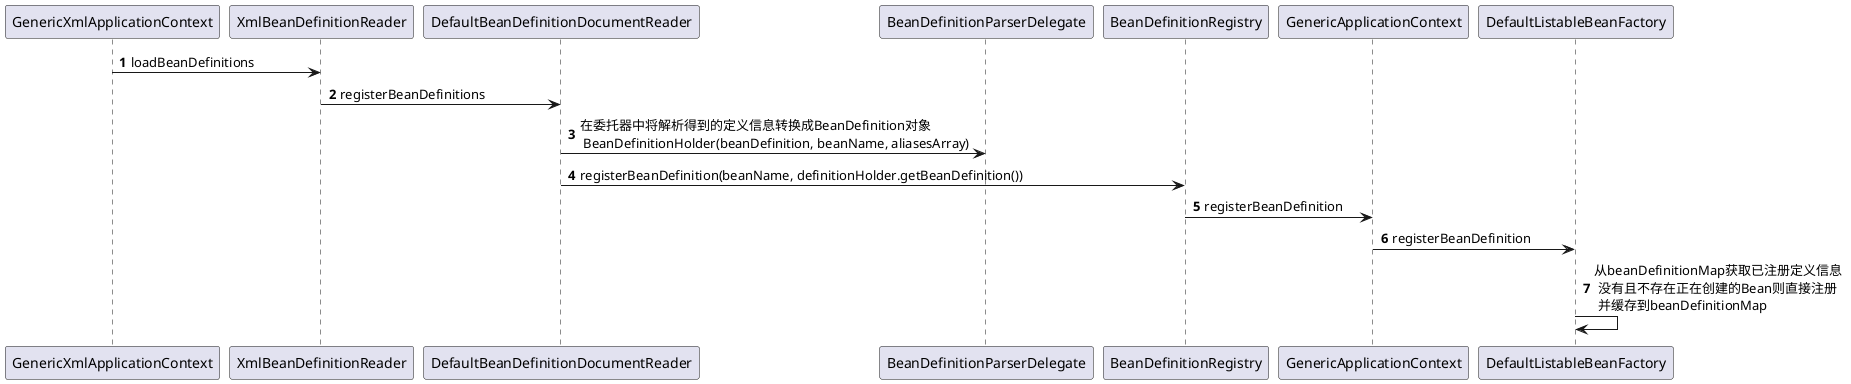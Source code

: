 @startuml
'https://plantuml.com/sequence-diagram

autonumber

GenericXmlApplicationContext -> XmlBeanDefinitionReader: loadBeanDefinitions
XmlBeanDefinitionReader -> DefaultBeanDefinitionDocumentReader: registerBeanDefinitions
DefaultBeanDefinitionDocumentReader -> BeanDefinitionParserDelegate: 在委托器中将解析得到的定义信息转换成BeanDefinition对象 \n BeanDefinitionHolder(beanDefinition, beanName, aliasesArray)
DefaultBeanDefinitionDocumentReader -> BeanDefinitionRegistry: registerBeanDefinition(beanName, definitionHolder.getBeanDefinition())
BeanDefinitionRegistry -> GenericApplicationContext: registerBeanDefinition
GenericApplicationContext -> DefaultListableBeanFactory: registerBeanDefinition
DefaultListableBeanFactory -> DefaultListableBeanFactory: 从beanDefinitionMap获取已注册定义信息 \n 没有且不存在正在创建的Bean则直接注册 \n 并缓存到beanDefinitionMap

@enduml